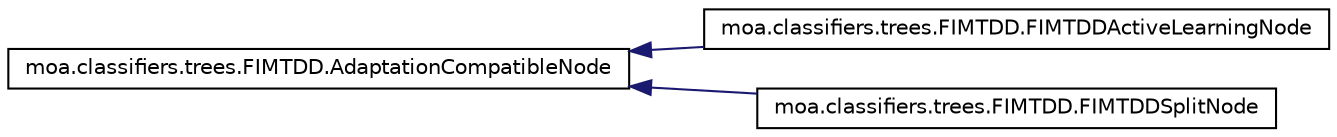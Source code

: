digraph G
{
  edge [fontname="Helvetica",fontsize="10",labelfontname="Helvetica",labelfontsize="10"];
  node [fontname="Helvetica",fontsize="10",shape=record];
  rankdir=LR;
  Node1 [label="moa.classifiers.trees.FIMTDD.AdaptationCompatibleNode",height=0.2,width=0.4,color="black", fillcolor="white", style="filled",URL="$interfacemoa_1_1classifiers_1_1trees_1_1FIMTDD_1_1AdaptationCompatibleNode.html",tooltip="A new interface for nodes to be used in an adaptive setting."];
  Node1 -> Node2 [dir=back,color="midnightblue",fontsize="10",style="solid",fontname="Helvetica"];
  Node2 [label="moa.classifiers.trees.FIMTDD.FIMTDDActiveLearningNode",height=0.2,width=0.4,color="black", fillcolor="white", style="filled",URL="$classmoa_1_1classifiers_1_1trees_1_1FIMTDD_1_1FIMTDDActiveLearningNode.html",tooltip="A modified ActiveLearningNode that uses a Perceptron as the leaf node model, and..."];
  Node1 -> Node3 [dir=back,color="midnightblue",fontsize="10",style="solid",fontname="Helvetica"];
  Node3 [label="moa.classifiers.trees.FIMTDD.FIMTDDSplitNode",height=0.2,width=0.4,color="black", fillcolor="white", style="filled",URL="$classmoa_1_1classifiers_1_1trees_1_1FIMTDD_1_1FIMTDDSplitNode.html",tooltip="A modified SplitNode method implementing the extra information regarding it&#39;s..."];
}
